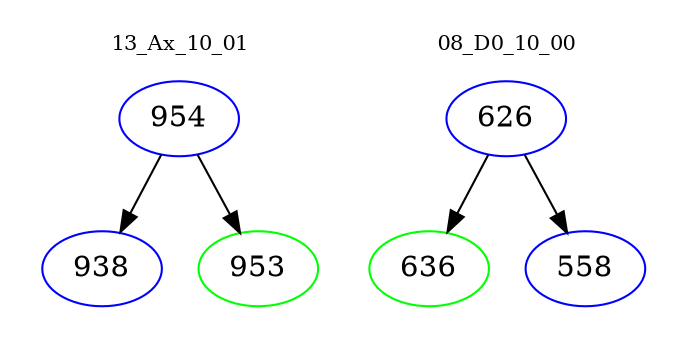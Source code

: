 digraph{
subgraph cluster_0 {
color = white
label = "13_Ax_10_01";
fontsize=10;
T0_954 [label="954", color="blue"]
T0_954 -> T0_938 [color="black"]
T0_938 [label="938", color="blue"]
T0_954 -> T0_953 [color="black"]
T0_953 [label="953", color="green"]
}
subgraph cluster_1 {
color = white
label = "08_D0_10_00";
fontsize=10;
T1_626 [label="626", color="blue"]
T1_626 -> T1_636 [color="black"]
T1_636 [label="636", color="green"]
T1_626 -> T1_558 [color="black"]
T1_558 [label="558", color="blue"]
}
}
